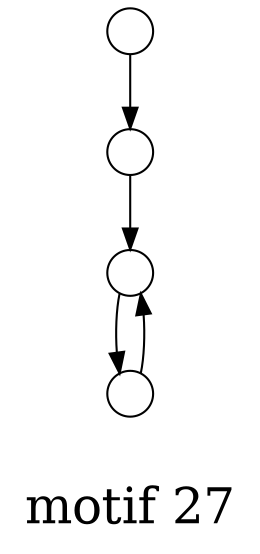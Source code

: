 /*****
motif 27
*****/

digraph G {
  graph [splines=false overlap=false]
  node  [shape=ellipse, width=0.3, height=0.3, label=""]
  0 ;
  1 ;
  2 ;
  3 ;
  0 -> 1;
  1 -> 0;
  2 -> 0;
  3 -> 2;
  label = "\nmotif 27\n";  fontsize=24;
}
